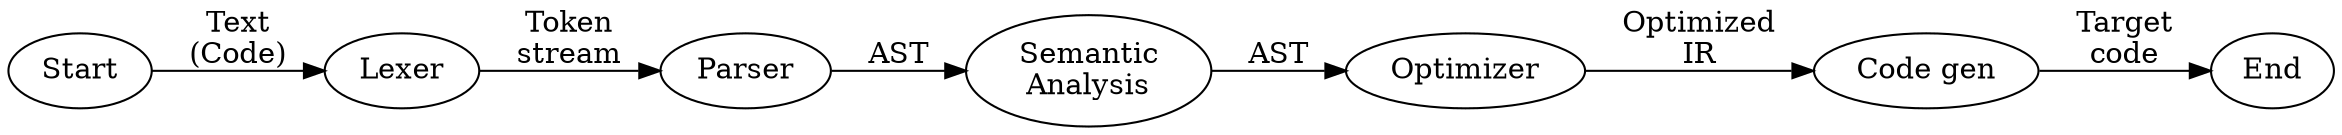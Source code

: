 digraph {
  rankdir = "LR";
  Start -> Lexer [label="Text\n(Code)"];
  Lexer -> Parser [label="Token\nstream"];
  Parser -> "Semantic\nAnalysis" [label="AST"];
  "Semantic\nAnalysis" -> Optimizer [label="AST"];
  Optimizer -> "Code gen" [label="Optimized\nIR"];
  "Code gen" -> End [label="Target\ncode"]
}
